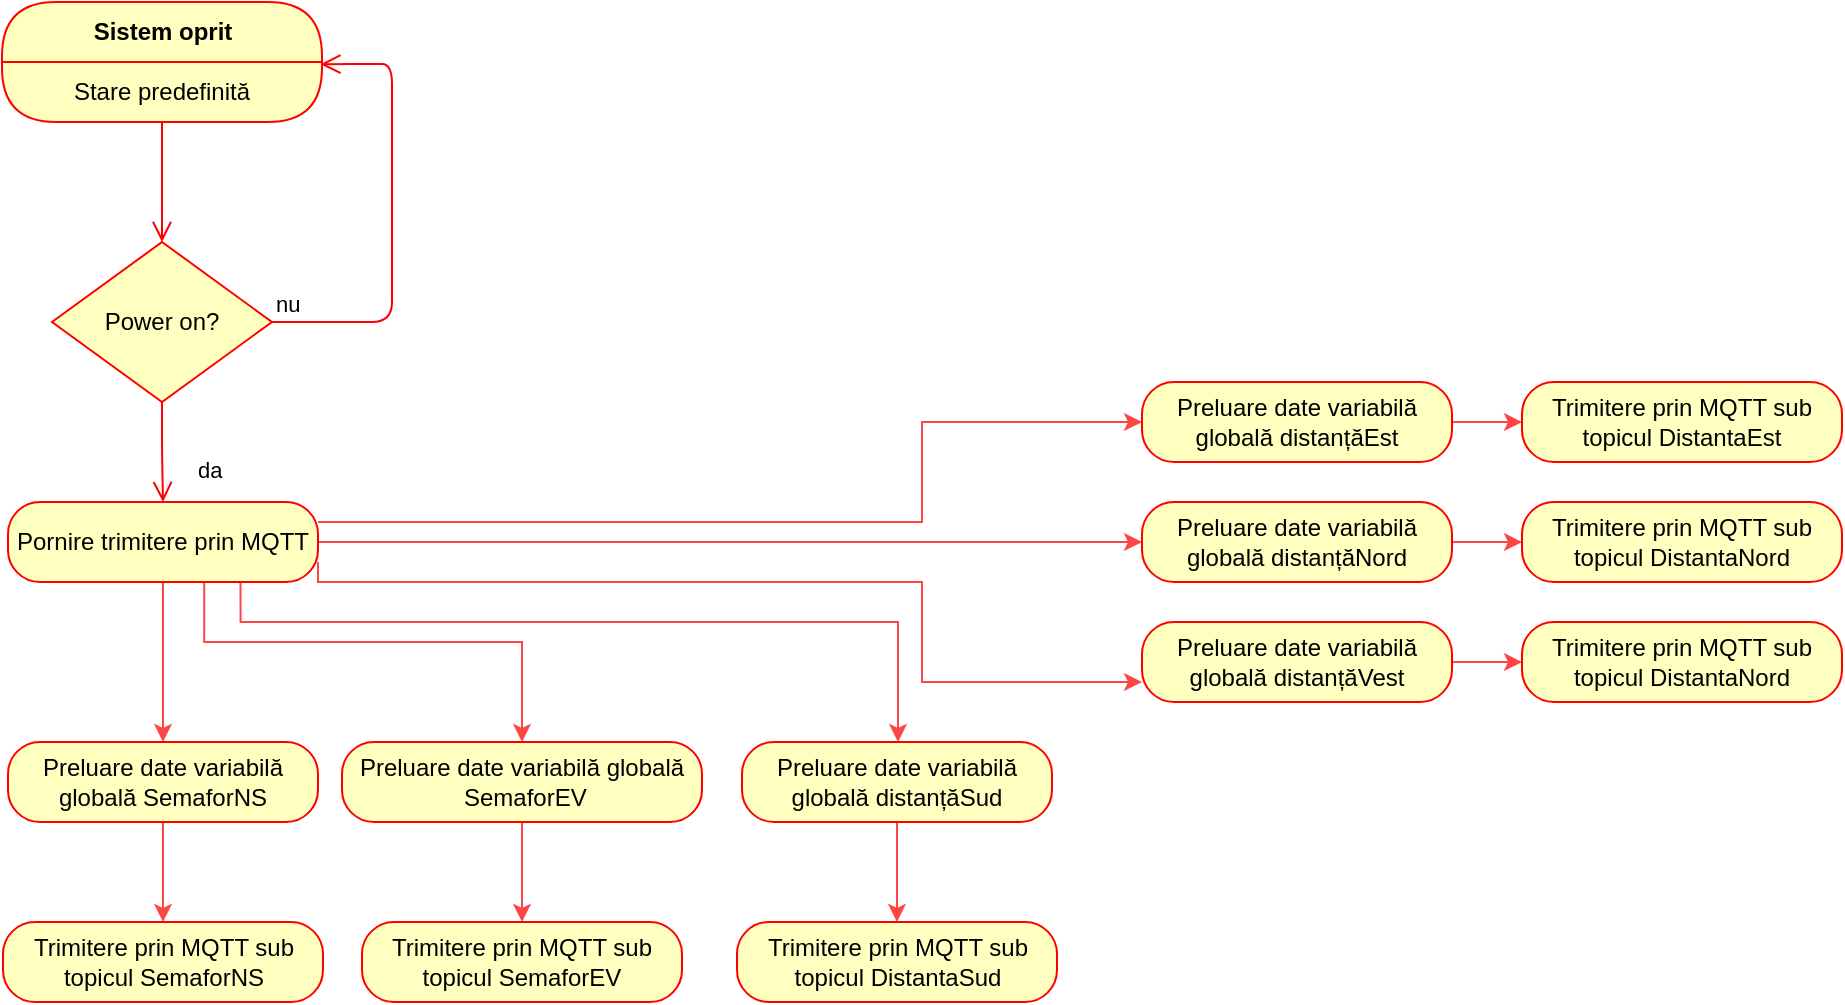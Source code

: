 <mxfile version="12.1.3" type="device" pages="1"><diagram id="9Ht-mcpChjLbT3GNltK2" name="Page-1"><mxGraphModel dx="1656" dy="849" grid="1" gridSize="10" guides="1" tooltips="1" connect="1" arrows="1" fold="1" page="1" pageScale="1" pageWidth="827" pageHeight="1169" math="0" shadow="0"><root><mxCell id="0"/><mxCell id="1" parent="0"/><mxCell id="L0qdeas0F-bq9u_ucErQ-1" value="Power on?" style="rhombus;whiteSpace=wrap;html=1;fillColor=#ffffc0;strokeColor=#ff0000;" vertex="1" parent="1"><mxGeometry x="105" y="130" width="110" height="80" as="geometry"/></mxCell><mxCell id="L0qdeas0F-bq9u_ucErQ-2" value="nu" style="edgeStyle=orthogonalEdgeStyle;html=1;align=left;verticalAlign=bottom;endArrow=open;endSize=8;strokeColor=#ff0000;entryX=0.995;entryY=0.038;entryDx=0;entryDy=0;entryPerimeter=0;" edge="1" parent="1" source="L0qdeas0F-bq9u_ucErQ-1" target="L0qdeas0F-bq9u_ucErQ-5"><mxGeometry x="-1" relative="1" as="geometry"><mxPoint x="345" y="70" as="targetPoint"/><Array as="points"><mxPoint x="275" y="170"/><mxPoint x="275" y="41"/><mxPoint x="265" y="41"/></Array></mxGeometry></mxCell><mxCell id="L0qdeas0F-bq9u_ucErQ-3" value="da" style="edgeStyle=orthogonalEdgeStyle;html=1;align=left;verticalAlign=top;endArrow=open;endSize=8;strokeColor=#ff0000;entryX=0.5;entryY=0;entryDx=0;entryDy=0;" edge="1" parent="1" source="L0qdeas0F-bq9u_ucErQ-1" target="L0qdeas0F-bq9u_ucErQ-7"><mxGeometry x="0.024" y="16" relative="1" as="geometry"><mxPoint x="160" y="240" as="targetPoint"/><mxPoint x="-1" y="-5" as="offset"/></mxGeometry></mxCell><mxCell id="L0qdeas0F-bq9u_ucErQ-4" value="Sistem oprit" style="swimlane;html=1;fontStyle=1;align=center;verticalAlign=middle;childLayout=stackLayout;horizontal=1;startSize=30;horizontalStack=0;resizeParent=0;resizeLast=1;container=0;fontColor=#000000;collapsible=0;rounded=1;arcSize=30;strokeColor=#ff0000;fillColor=#ffffc0;swimlaneFillColor=#ffffc0;" vertex="1" parent="1"><mxGeometry x="80" y="10" width="160" height="60" as="geometry"/></mxCell><mxCell id="L0qdeas0F-bq9u_ucErQ-5" value="Stare predefinită" style="text;html=1;strokeColor=none;fillColor=none;align=center;verticalAlign=middle;spacingLeft=4;spacingRight=4;whiteSpace=wrap;overflow=hidden;rotatable=0;fontColor=#000000;" vertex="1" parent="L0qdeas0F-bq9u_ucErQ-4"><mxGeometry y="30" width="160" height="30" as="geometry"/></mxCell><mxCell id="L0qdeas0F-bq9u_ucErQ-6" value="" style="edgeStyle=orthogonalEdgeStyle;html=1;verticalAlign=bottom;endArrow=open;endSize=8;strokeColor=#ff0000;fontSize=14;entryX=0.5;entryY=0;entryDx=0;entryDy=0;" edge="1" parent="1" source="L0qdeas0F-bq9u_ucErQ-4" target="L0qdeas0F-bq9u_ucErQ-1"><mxGeometry relative="1" as="geometry"><mxPoint x="160" y="110" as="targetPoint"/></mxGeometry></mxCell><mxCell id="L0qdeas0F-bq9u_ucErQ-10" value="" style="edgeStyle=orthogonalEdgeStyle;rounded=0;orthogonalLoop=1;jettySize=auto;html=1;strokeColor=#FF4545;" edge="1" parent="1" source="L0qdeas0F-bq9u_ucErQ-7" target="L0qdeas0F-bq9u_ucErQ-9"><mxGeometry relative="1" as="geometry"/></mxCell><mxCell id="L0qdeas0F-bq9u_ucErQ-18" style="edgeStyle=orthogonalEdgeStyle;rounded=0;orthogonalLoop=1;jettySize=auto;html=1;strokeColor=#FF4545;exitX=0.633;exitY=1.013;exitDx=0;exitDy=0;exitPerimeter=0;" edge="1" parent="1" source="L0qdeas0F-bq9u_ucErQ-7" target="L0qdeas0F-bq9u_ucErQ-12"><mxGeometry relative="1" as="geometry"><Array as="points"><mxPoint x="181" y="330"/><mxPoint x="340" y="330"/></Array></mxGeometry></mxCell><mxCell id="L0qdeas0F-bq9u_ucErQ-19" style="edgeStyle=orthogonalEdgeStyle;rounded=0;orthogonalLoop=1;jettySize=auto;html=1;exitX=0.75;exitY=1;exitDx=0;exitDy=0;strokeColor=#FF4545;" edge="1" parent="1" source="L0qdeas0F-bq9u_ucErQ-7" target="L0qdeas0F-bq9u_ucErQ-13"><mxGeometry relative="1" as="geometry"><Array as="points"><mxPoint x="200" y="320"/><mxPoint x="528" y="320"/></Array></mxGeometry></mxCell><mxCell id="L0qdeas0F-bq9u_ucErQ-21" style="edgeStyle=orthogonalEdgeStyle;rounded=0;orthogonalLoop=1;jettySize=auto;html=1;exitX=1;exitY=0.75;exitDx=0;exitDy=0;entryX=0;entryY=0.75;entryDx=0;entryDy=0;strokeColor=#FF4545;" edge="1" parent="1" source="L0qdeas0F-bq9u_ucErQ-7" target="L0qdeas0F-bq9u_ucErQ-17"><mxGeometry relative="1" as="geometry"><Array as="points"><mxPoint x="238" y="300"/><mxPoint x="540" y="300"/><mxPoint x="540" y="350"/></Array></mxGeometry></mxCell><mxCell id="L0qdeas0F-bq9u_ucErQ-22" style="edgeStyle=orthogonalEdgeStyle;rounded=0;orthogonalLoop=1;jettySize=auto;html=1;exitX=1;exitY=0.5;exitDx=0;exitDy=0;entryX=0;entryY=0.5;entryDx=0;entryDy=0;strokeColor=#FF4545;" edge="1" parent="1" source="L0qdeas0F-bq9u_ucErQ-7" target="L0qdeas0F-bq9u_ucErQ-16"><mxGeometry relative="1" as="geometry"/></mxCell><mxCell id="L0qdeas0F-bq9u_ucErQ-25" style="edgeStyle=orthogonalEdgeStyle;rounded=0;orthogonalLoop=1;jettySize=auto;html=1;exitX=1;exitY=0.25;exitDx=0;exitDy=0;entryX=0;entryY=0.5;entryDx=0;entryDy=0;strokeColor=#FF4545;" edge="1" parent="1" source="L0qdeas0F-bq9u_ucErQ-7" target="L0qdeas0F-bq9u_ucErQ-15"><mxGeometry relative="1" as="geometry"><Array as="points"><mxPoint x="540" y="270"/><mxPoint x="540" y="220"/></Array></mxGeometry></mxCell><mxCell id="L0qdeas0F-bq9u_ucErQ-7" value="Pornire trimitere prin MQTT" style="rounded=1;whiteSpace=wrap;html=1;arcSize=40;fontColor=#000000;fillColor=#ffffc0;strokeColor=#ff0000;" vertex="1" parent="1"><mxGeometry x="83" y="260" width="155" height="40" as="geometry"/></mxCell><mxCell id="L0qdeas0F-bq9u_ucErQ-28" value="" style="edgeStyle=orthogonalEdgeStyle;rounded=0;orthogonalLoop=1;jettySize=auto;html=1;strokeColor=#FF4545;" edge="1" parent="1" source="L0qdeas0F-bq9u_ucErQ-9" target="L0qdeas0F-bq9u_ucErQ-26"><mxGeometry relative="1" as="geometry"/></mxCell><mxCell id="L0qdeas0F-bq9u_ucErQ-9" value="Preluare date variabilă globală SemaforNS" style="rounded=1;whiteSpace=wrap;html=1;arcSize=40;fontColor=#000000;fillColor=#ffffc0;strokeColor=#ff0000;" vertex="1" parent="1"><mxGeometry x="83" y="380" width="155" height="40" as="geometry"/></mxCell><mxCell id="L0qdeas0F-bq9u_ucErQ-31" value="" style="edgeStyle=orthogonalEdgeStyle;rounded=0;orthogonalLoop=1;jettySize=auto;html=1;strokeColor=#FF4545;" edge="1" parent="1" source="L0qdeas0F-bq9u_ucErQ-12" target="L0qdeas0F-bq9u_ucErQ-29"><mxGeometry relative="1" as="geometry"/></mxCell><mxCell id="L0qdeas0F-bq9u_ucErQ-12" value="Preluare date variabilă globală&lt;br&gt;&amp;nbsp;SemaforEV" style="rounded=1;whiteSpace=wrap;html=1;arcSize=40;fontColor=#000000;fillColor=#ffffc0;strokeColor=#ff0000;" vertex="1" parent="1"><mxGeometry x="250" y="380" width="180" height="40" as="geometry"/></mxCell><mxCell id="L0qdeas0F-bq9u_ucErQ-34" value="" style="edgeStyle=orthogonalEdgeStyle;rounded=0;orthogonalLoop=1;jettySize=auto;html=1;strokeColor=#FF4545;" edge="1" parent="1" source="L0qdeas0F-bq9u_ucErQ-13" target="L0qdeas0F-bq9u_ucErQ-32"><mxGeometry relative="1" as="geometry"/></mxCell><mxCell id="L0qdeas0F-bq9u_ucErQ-13" value="Preluare date variabilă globală distanțăSud" style="rounded=1;whiteSpace=wrap;html=1;arcSize=40;fontColor=#000000;fillColor=#ffffc0;strokeColor=#ff0000;" vertex="1" parent="1"><mxGeometry x="450" y="380" width="155" height="40" as="geometry"/></mxCell><mxCell id="L0qdeas0F-bq9u_ucErQ-39" value="" style="edgeStyle=orthogonalEdgeStyle;rounded=0;orthogonalLoop=1;jettySize=auto;html=1;strokeColor=#FF4545;" edge="1" parent="1" source="L0qdeas0F-bq9u_ucErQ-15" target="L0qdeas0F-bq9u_ucErQ-35"><mxGeometry relative="1" as="geometry"/></mxCell><mxCell id="L0qdeas0F-bq9u_ucErQ-15" value="Preluare date variabilă globală distanțăEst" style="rounded=1;whiteSpace=wrap;html=1;arcSize=40;fontColor=#000000;fillColor=#ffffc0;strokeColor=#ff0000;" vertex="1" parent="1"><mxGeometry x="650" y="200" width="155" height="40" as="geometry"/></mxCell><mxCell id="L0qdeas0F-bq9u_ucErQ-40" value="" style="edgeStyle=orthogonalEdgeStyle;rounded=0;orthogonalLoop=1;jettySize=auto;html=1;strokeColor=#FF4545;" edge="1" parent="1" source="L0qdeas0F-bq9u_ucErQ-16" target="L0qdeas0F-bq9u_ucErQ-37"><mxGeometry relative="1" as="geometry"/></mxCell><mxCell id="L0qdeas0F-bq9u_ucErQ-16" value="Preluare date variabilă globală distanțăNord" style="rounded=1;whiteSpace=wrap;html=1;arcSize=40;fontColor=#000000;fillColor=#ffffc0;strokeColor=#ff0000;" vertex="1" parent="1"><mxGeometry x="650" y="260" width="155" height="40" as="geometry"/></mxCell><mxCell id="L0qdeas0F-bq9u_ucErQ-43" value="" style="edgeStyle=orthogonalEdgeStyle;rounded=0;orthogonalLoop=1;jettySize=auto;html=1;strokeColor=#FF4545;" edge="1" parent="1" source="L0qdeas0F-bq9u_ucErQ-17" target="L0qdeas0F-bq9u_ucErQ-41"><mxGeometry relative="1" as="geometry"/></mxCell><mxCell id="L0qdeas0F-bq9u_ucErQ-17" value="Preluare date variabilă globală distanțăVest" style="rounded=1;whiteSpace=wrap;html=1;arcSize=40;fontColor=#000000;fillColor=#ffffc0;strokeColor=#ff0000;" vertex="1" parent="1"><mxGeometry x="650" y="320" width="155" height="40" as="geometry"/></mxCell><mxCell id="L0qdeas0F-bq9u_ucErQ-26" value="Trimitere prin MQTT sub topicul SemaforNS" style="rounded=1;whiteSpace=wrap;html=1;arcSize=40;fontColor=#000000;fillColor=#ffffc0;strokeColor=#ff0000;" vertex="1" parent="1"><mxGeometry x="80.5" y="470" width="160" height="40" as="geometry"/></mxCell><mxCell id="L0qdeas0F-bq9u_ucErQ-29" value="Trimitere prin MQTT sub topicul SemaforEV" style="rounded=1;whiteSpace=wrap;html=1;arcSize=40;fontColor=#000000;fillColor=#ffffc0;strokeColor=#ff0000;" vertex="1" parent="1"><mxGeometry x="260" y="470" width="160" height="40" as="geometry"/></mxCell><mxCell id="L0qdeas0F-bq9u_ucErQ-32" value="Trimitere prin MQTT sub topicul DistantaSud" style="rounded=1;whiteSpace=wrap;html=1;arcSize=40;fontColor=#000000;fillColor=#ffffc0;strokeColor=#ff0000;" vertex="1" parent="1"><mxGeometry x="447.5" y="470" width="160" height="40" as="geometry"/></mxCell><mxCell id="L0qdeas0F-bq9u_ucErQ-35" value="Trimitere prin MQTT sub topicul DistantaEst" style="rounded=1;whiteSpace=wrap;html=1;arcSize=40;fontColor=#000000;fillColor=#ffffc0;strokeColor=#ff0000;" vertex="1" parent="1"><mxGeometry x="840" y="200" width="160" height="40" as="geometry"/></mxCell><mxCell id="L0qdeas0F-bq9u_ucErQ-37" value="Trimitere prin MQTT sub topicul DistantaNord" style="rounded=1;whiteSpace=wrap;html=1;arcSize=40;fontColor=#000000;fillColor=#ffffc0;strokeColor=#ff0000;" vertex="1" parent="1"><mxGeometry x="840" y="260" width="160" height="40" as="geometry"/></mxCell><mxCell id="L0qdeas0F-bq9u_ucErQ-41" value="Trimitere prin MQTT sub topicul DistantaNord" style="rounded=1;whiteSpace=wrap;html=1;arcSize=40;fontColor=#000000;fillColor=#ffffc0;strokeColor=#ff0000;" vertex="1" parent="1"><mxGeometry x="840" y="320" width="160" height="40" as="geometry"/></mxCell></root></mxGraphModel></diagram></mxfile>